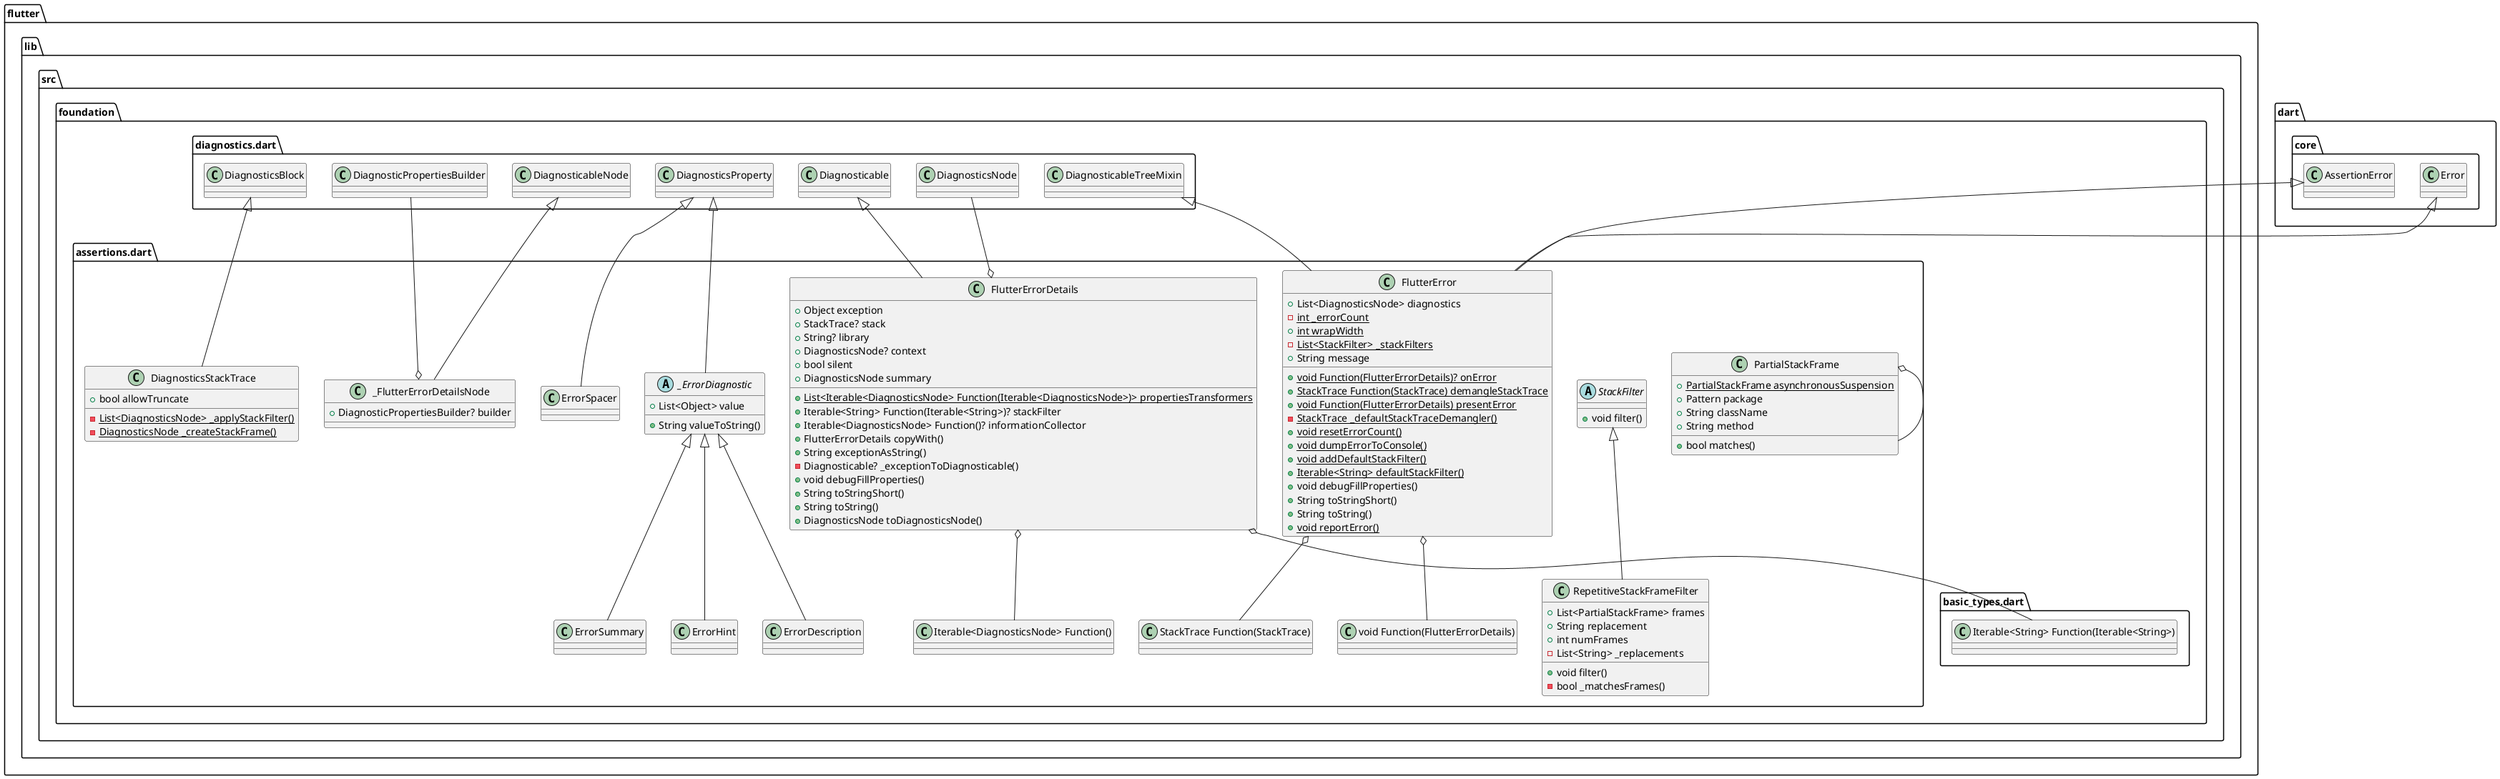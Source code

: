 @startuml
set namespaceSeparator ::

class "flutter::lib::src::foundation::assertions.dart::PartialStackFrame" {
  {static} +PartialStackFrame asynchronousSuspension
  +Pattern package
  +String className
  +String method
  +bool matches()
}

"flutter::lib::src::foundation::assertions.dart::PartialStackFrame" o-- "flutter::lib::src::foundation::assertions.dart::PartialStackFrame"

abstract class "flutter::lib::src::foundation::assertions.dart::StackFilter" {
  +void filter()
}

class "flutter::lib::src::foundation::assertions.dart::RepetitiveStackFrameFilter" {
  +List<PartialStackFrame> frames
  +String replacement
  +int numFrames
  -List<String> _replacements
  +void filter()
  -bool _matchesFrames()
}

"flutter::lib::src::foundation::assertions.dart::StackFilter" <|-- "flutter::lib::src::foundation::assertions.dart::RepetitiveStackFrameFilter"

abstract class "flutter::lib::src::foundation::assertions.dart::_ErrorDiagnostic" {
  +List<Object> value
  +String valueToString()
}

"flutter::lib::src::foundation::diagnostics.dart::DiagnosticsProperty" <|-- "flutter::lib::src::foundation::assertions.dart::_ErrorDiagnostic"

class "flutter::lib::src::foundation::assertions.dart::ErrorDescription" {
}

"flutter::lib::src::foundation::assertions.dart::_ErrorDiagnostic" <|-- "flutter::lib::src::foundation::assertions.dart::ErrorDescription"

class "flutter::lib::src::foundation::assertions.dart::ErrorSummary" {
}

"flutter::lib::src::foundation::assertions.dart::_ErrorDiagnostic" <|-- "flutter::lib::src::foundation::assertions.dart::ErrorSummary"

class "flutter::lib::src::foundation::assertions.dart::ErrorHint" {
}

"flutter::lib::src::foundation::assertions.dart::_ErrorDiagnostic" <|-- "flutter::lib::src::foundation::assertions.dart::ErrorHint"

class "flutter::lib::src::foundation::assertions.dart::ErrorSpacer" {
}

"flutter::lib::src::foundation::diagnostics.dart::DiagnosticsProperty" <|-- "flutter::lib::src::foundation::assertions.dart::ErrorSpacer"

class "flutter::lib::src::foundation::assertions.dart::FlutterErrorDetails" {
  {static} +List<Iterable<DiagnosticsNode> Function(Iterable<DiagnosticsNode>)> propertiesTransformers
  +Object exception
  +StackTrace? stack
  +String? library
  +DiagnosticsNode? context
  +Iterable<String> Function(Iterable<String>)? stackFilter
  +Iterable<DiagnosticsNode> Function()? informationCollector
  +bool silent
  +DiagnosticsNode summary
  +FlutterErrorDetails copyWith()
  +String exceptionAsString()
  -Diagnosticable? _exceptionToDiagnosticable()
  +void debugFillProperties()
  +String toStringShort()
  +String toString()
  +DiagnosticsNode toDiagnosticsNode()
}

"flutter::lib::src::foundation::assertions.dart::FlutterErrorDetails" o-- "flutter::lib::src::foundation::diagnostics.dart::DiagnosticsNode"
"flutter::lib::src::foundation::assertions.dart::FlutterErrorDetails" o-- "flutter::lib::src::foundation::basic_types.dart::Iterable<String> Function(Iterable<String>)"
"flutter::lib::src::foundation::assertions.dart::FlutterErrorDetails" o-- "flutter::lib::src::foundation::assertions.dart::Iterable<DiagnosticsNode> Function()"
"flutter::lib::src::foundation::diagnostics.dart::Diagnosticable" <|-- "flutter::lib::src::foundation::assertions.dart::FlutterErrorDetails"

class "flutter::lib::src::foundation::assertions.dart::FlutterError" {
  +List<DiagnosticsNode> diagnostics
  {static} +void Function(FlutterErrorDetails)? onError
  {static} +StackTrace Function(StackTrace) demangleStackTrace
  {static} +void Function(FlutterErrorDetails) presentError
  {static} -int _errorCount
  {static} +int wrapWidth
  {static} -List<StackFilter> _stackFilters
  +String message
  {static} -StackTrace _defaultStackTraceDemangler()
  {static} +void resetErrorCount()
  {static} +void dumpErrorToConsole()
  {static} +void addDefaultStackFilter()
  {static} +Iterable<String> defaultStackFilter()
  +void debugFillProperties()
  +String toStringShort()
  +String toString()
  {static} +void reportError()
}

"flutter::lib::src::foundation::assertions.dart::FlutterError" o-- "flutter::lib::src::foundation::assertions.dart::void Function(FlutterErrorDetails)"
"flutter::lib::src::foundation::assertions.dart::FlutterError" o-- "flutter::lib::src::foundation::assertions.dart::StackTrace Function(StackTrace)"
"dart::core::Error" <|-- "flutter::lib::src::foundation::assertions.dart::FlutterError"
"flutter::lib::src::foundation::diagnostics.dart::DiagnosticableTreeMixin" <|-- "flutter::lib::src::foundation::assertions.dart::FlutterError"
"dart::core::AssertionError" <|-- "flutter::lib::src::foundation::assertions.dart::FlutterError"

class "flutter::lib::src::foundation::assertions.dart::DiagnosticsStackTrace" {
  +bool allowTruncate
  {static} -List<DiagnosticsNode> _applyStackFilter()
  {static} -DiagnosticsNode _createStackFrame()
}

"flutter::lib::src::foundation::diagnostics.dart::DiagnosticsBlock" <|-- "flutter::lib::src::foundation::assertions.dart::DiagnosticsStackTrace"

class "flutter::lib::src::foundation::assertions.dart::_FlutterErrorDetailsNode" {
  +DiagnosticPropertiesBuilder? builder
}

"flutter::lib::src::foundation::assertions.dart::_FlutterErrorDetailsNode" o-- "flutter::lib::src::foundation::diagnostics.dart::DiagnosticPropertiesBuilder"
"flutter::lib::src::foundation::diagnostics.dart::DiagnosticableNode" <|-- "flutter::lib::src::foundation::assertions.dart::_FlutterErrorDetailsNode"


@enduml